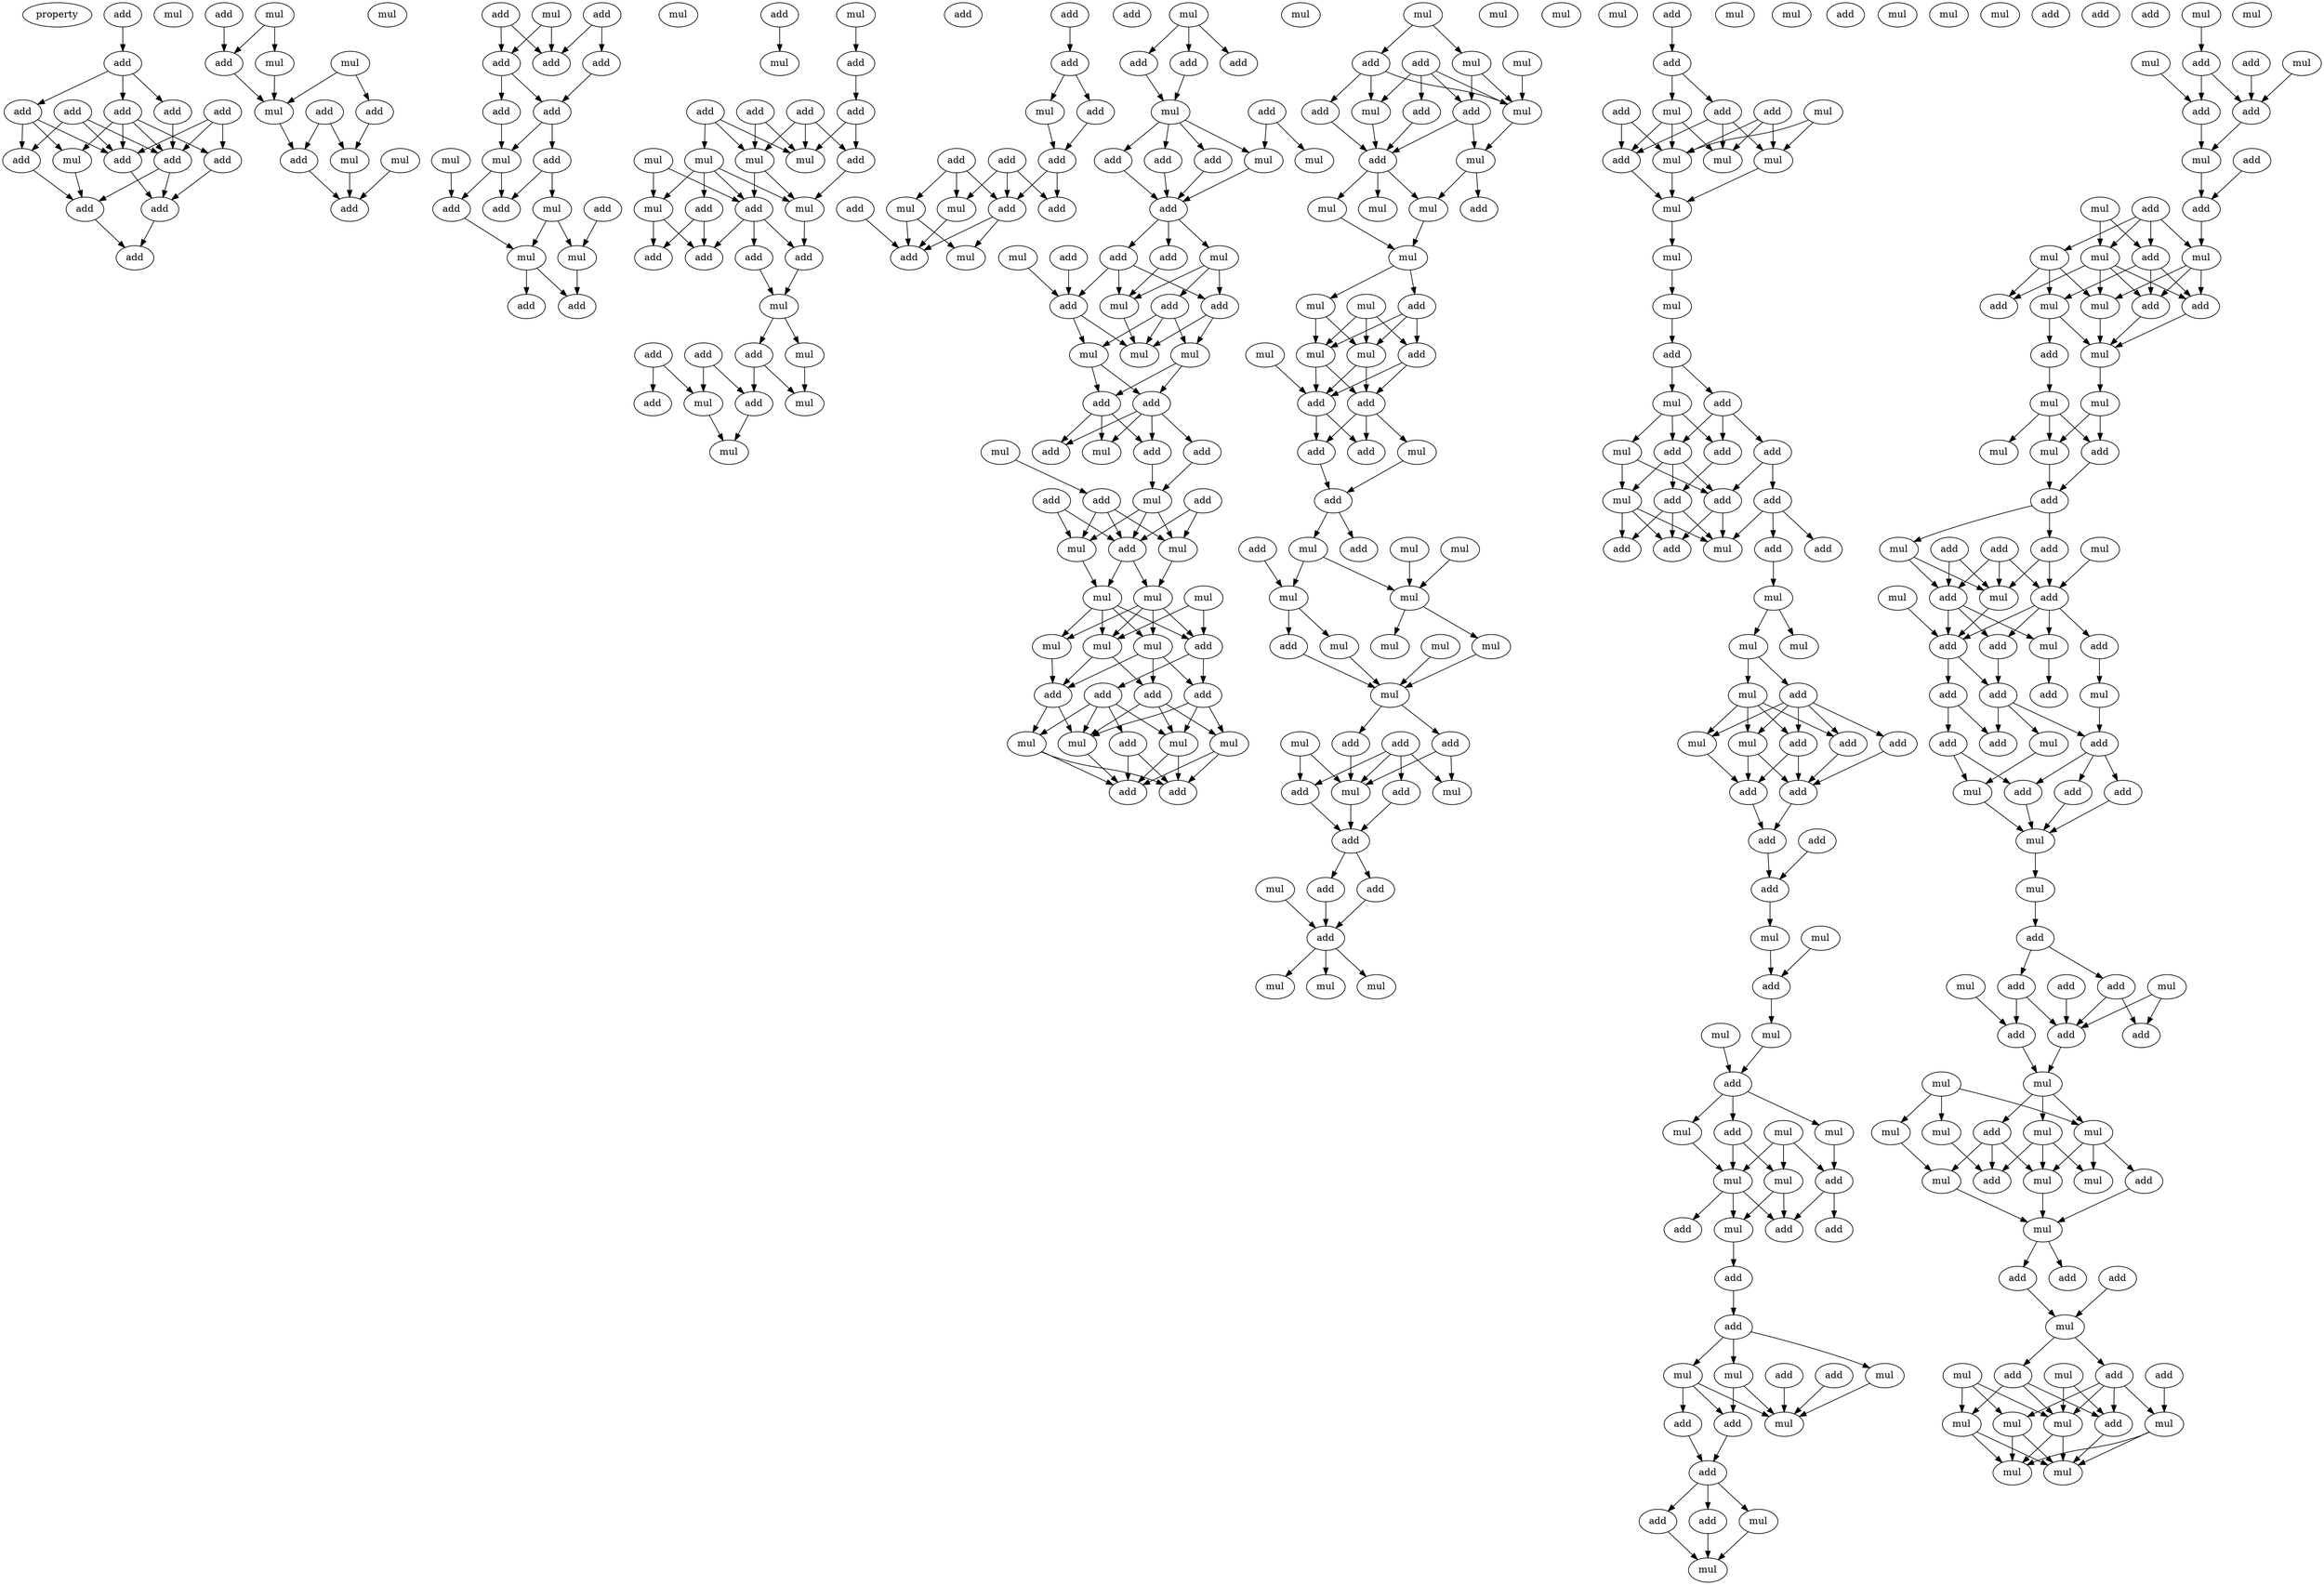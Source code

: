digraph {
    node [fontcolor=black]
    property [mul=2,lf=1.2]
    0 [ label = add ];
    1 [ label = add ];
    2 [ label = add ];
    3 [ label = add ];
    4 [ label = add ];
    5 [ label = add ];
    6 [ label = add ];
    7 [ label = add ];
    8 [ label = mul ];
    9 [ label = add ];
    10 [ label = add ];
    11 [ label = add ];
    12 [ label = add ];
    13 [ label = add ];
    14 [ label = mul ];
    15 [ label = add ];
    16 [ label = add ];
    17 [ label = mul ];
    18 [ label = mul ];
    19 [ label = mul ];
    20 [ label = add ];
    21 [ label = mul ];
    22 [ label = add ];
    23 [ label = mul ];
    24 [ label = add ];
    25 [ label = mul ];
    26 [ label = add ];
    27 [ label = mul ];
    28 [ label = add ];
    29 [ label = mul ];
    30 [ label = add ];
    31 [ label = add ];
    32 [ label = add ];
    33 [ label = add ];
    34 [ label = add ];
    35 [ label = add ];
    36 [ label = add ];
    37 [ label = add ];
    38 [ label = mul ];
    39 [ label = mul ];
    40 [ label = add ];
    41 [ label = add ];
    42 [ label = add ];
    43 [ label = mul ];
    44 [ label = mul ];
    45 [ label = mul ];
    46 [ label = add ];
    47 [ label = add ];
    48 [ label = mul ];
    49 [ label = add ];
    50 [ label = mul ];
    51 [ label = mul ];
    52 [ label = add ];
    53 [ label = add ];
    54 [ label = add ];
    55 [ label = add ];
    56 [ label = add ];
    57 [ label = add ];
    58 [ label = mul ];
    59 [ label = mul ];
    60 [ label = mul ];
    61 [ label = add ];
    62 [ label = mul ];
    63 [ label = mul ];
    64 [ label = mul ];
    65 [ label = add ];
    66 [ label = add ];
    67 [ label = add ];
    68 [ label = add ];
    69 [ label = add ];
    70 [ label = add ];
    71 [ label = mul ];
    72 [ label = add ];
    73 [ label = mul ];
    74 [ label = add ];
    75 [ label = add ];
    76 [ label = add ];
    77 [ label = add ];
    78 [ label = mul ];
    79 [ label = mul ];
    80 [ label = mul ];
    81 [ label = add ];
    82 [ label = add ];
    83 [ label = add ];
    84 [ label = mul ];
    85 [ label = add ];
    86 [ label = add ];
    87 [ label = add ];
    88 [ label = add ];
    89 [ label = add ];
    90 [ label = add ];
    91 [ label = add ];
    92 [ label = mul ];
    93 [ label = mul ];
    94 [ label = add ];
    95 [ label = mul ];
    96 [ label = mul ];
    97 [ label = add ];
    98 [ label = add ];
    99 [ label = add ];
    100 [ label = mul ];
    101 [ label = add ];
    102 [ label = add ];
    103 [ label = add ];
    104 [ label = mul ];
    105 [ label = add ];
    106 [ label = mul ];
    107 [ label = add ];
    108 [ label = mul ];
    109 [ label = mul ];
    110 [ label = add ];
    111 [ label = add ];
    112 [ label = add ];
    113 [ label = mul ];
    114 [ label = add ];
    115 [ label = add ];
    116 [ label = add ];
    117 [ label = mul ];
    118 [ label = mul ];
    119 [ label = mul ];
    120 [ label = add ];
    121 [ label = add ];
    122 [ label = add ];
    123 [ label = mul ];
    124 [ label = add ];
    125 [ label = mul ];
    126 [ label = add ];
    127 [ label = add ];
    128 [ label = mul ];
    129 [ label = add ];
    130 [ label = add ];
    131 [ label = add ];
    132 [ label = mul ];
    133 [ label = mul ];
    134 [ label = mul ];
    135 [ label = mul ];
    136 [ label = mul ];
    137 [ label = mul ];
    138 [ label = mul ];
    139 [ label = mul ];
    140 [ label = add ];
    141 [ label = add ];
    142 [ label = add ];
    143 [ label = add ];
    144 [ label = add ];
    145 [ label = add ];
    146 [ label = mul ];
    147 [ label = mul ];
    148 [ label = mul ];
    149 [ label = mul ];
    150 [ label = add ];
    151 [ label = add ];
    152 [ label = mul ];
    153 [ label = mul ];
    154 [ label = mul ];
    155 [ label = mul ];
    156 [ label = add ];
    157 [ label = add ];
    158 [ label = add ];
    159 [ label = add ];
    160 [ label = mul ];
    161 [ label = add ];
    162 [ label = mul ];
    163 [ label = add ];
    164 [ label = mul ];
    165 [ label = mul ];
    166 [ label = mul ];
    167 [ label = mul ];
    168 [ label = mul ];
    169 [ label = add ];
    170 [ label = mul ];
    171 [ label = mul ];
    172 [ label = mul ];
    173 [ label = add ];
    174 [ label = mul ];
    175 [ label = add ];
    176 [ label = mul ];
    177 [ label = mul ];
    178 [ label = add ];
    179 [ label = add ];
    180 [ label = add ];
    181 [ label = mul ];
    182 [ label = add ];
    183 [ label = add ];
    184 [ label = mul ];
    185 [ label = mul ];
    186 [ label = mul ];
    187 [ label = add ];
    188 [ label = add ];
    189 [ label = mul ];
    190 [ label = mul ];
    191 [ label = mul ];
    192 [ label = mul ];
    193 [ label = mul ];
    194 [ label = mul ];
    195 [ label = add ];
    196 [ label = mul ];
    197 [ label = add ];
    198 [ label = add ];
    199 [ label = mul ];
    200 [ label = add ];
    201 [ label = add ];
    202 [ label = add ];
    203 [ label = mul ];
    204 [ label = mul ];
    205 [ label = add ];
    206 [ label = mul ];
    207 [ label = mul ];
    208 [ label = add ];
    209 [ label = add ];
    210 [ label = add ];
    211 [ label = mul ];
    212 [ label = mul ];
    213 [ label = mul ];
    214 [ label = mul ];
    215 [ label = add ];
    216 [ label = add ];
    217 [ label = add ];
    218 [ label = mul ];
    219 [ label = mul ];
    220 [ label = add ];
    221 [ label = add ];
    222 [ label = mul ];
    223 [ label = mul ];
    224 [ label = mul ];
    225 [ label = add ];
    226 [ label = mul ];
    227 [ label = mul ];
    228 [ label = mul ];
    229 [ label = mul ];
    230 [ label = add ];
    231 [ label = mul ];
    232 [ label = add ];
    233 [ label = add ];
    234 [ label = mul ];
    235 [ label = add ];
    236 [ label = add ];
    237 [ label = add ];
    238 [ label = mul ];
    239 [ label = add ];
    240 [ label = add ];
    241 [ label = add ];
    242 [ label = add ];
    243 [ label = add ];
    244 [ label = mul ];
    245 [ label = add ];
    246 [ label = mul ];
    247 [ label = mul ];
    248 [ label = add ];
    249 [ label = mul ];
    250 [ label = mul ];
    251 [ label = mul ];
    252 [ label = add ];
    253 [ label = mul ];
    254 [ label = mul ];
    255 [ label = add ];
    256 [ label = add ];
    257 [ label = add ];
    258 [ label = add ];
    259 [ label = add ];
    260 [ label = add ];
    261 [ label = add ];
    262 [ label = mul ];
    263 [ label = add ];
    264 [ label = mul ];
    265 [ label = mul ];
    266 [ label = mul ];
    267 [ label = mul ];
    268 [ label = add ];
    269 [ label = add ];
    270 [ label = mul ];
    271 [ label = add ];
    272 [ label = mul ];
    273 [ label = add ];
    274 [ label = add ];
    275 [ label = mul ];
    276 [ label = mul ];
    277 [ label = mul ];
    278 [ label = mul ];
    279 [ label = mul ];
    280 [ label = add ];
    281 [ label = mul ];
    282 [ label = add ];
    283 [ label = add ];
    284 [ label = add ];
    285 [ label = add ];
    286 [ label = add ];
    287 [ label = add ];
    288 [ label = mul ];
    289 [ label = mul ];
    290 [ label = add ];
    291 [ label = mul ];
    292 [ label = mul ];
    293 [ label = add ];
    294 [ label = add ];
    295 [ label = add ];
    296 [ label = add ];
    297 [ label = add ];
    298 [ label = add ];
    299 [ label = mul ];
    300 [ label = mul ];
    301 [ label = mul ];
    302 [ label = add ];
    303 [ label = mul ];
    304 [ label = mul ];
    305 [ label = add ];
    306 [ label = add ];
    307 [ label = add ];
    308 [ label = mul ];
    309 [ label = add ];
    310 [ label = add ];
    311 [ label = add ];
    312 [ label = mul ];
    313 [ label = mul ];
    314 [ label = add ];
    315 [ label = mul ];
    316 [ label = mul ];
    317 [ label = add ];
    318 [ label = add ];
    319 [ label = add ];
    320 [ label = mul ];
    321 [ label = mul ];
    322 [ label = add ];
    323 [ label = mul ];
    324 [ label = mul ];
    325 [ label = mul ];
    326 [ label = mul ];
    327 [ label = mul ];
    328 [ label = add ];
    329 [ label = add ];
    330 [ label = add ];
    331 [ label = mul ];
    332 [ label = add ];
    333 [ label = add ];
    334 [ label = mul ];
    335 [ label = mul ];
    336 [ label = add ];
    337 [ label = add ];
    338 [ label = mul ];
    339 [ label = add ];
    340 [ label = mul ];
    341 [ label = add ];
    342 [ label = add ];
    343 [ label = add ];
    344 [ label = add ];
    345 [ label = mul ];
    346 [ label = add ];
    347 [ label = add ];
    348 [ label = mul ];
    349 [ label = add ];
    350 [ label = add ];
    351 [ label = add ];
    352 [ label = mul ];
    353 [ label = add ];
    354 [ label = add ];
    355 [ label = mul ];
    356 [ label = mul ];
    357 [ label = add ];
    358 [ label = add ];
    359 [ label = add ];
    360 [ label = mul ];
    361 [ label = add ];
    362 [ label = mul ];
    363 [ label = add ];
    364 [ label = add ];
    365 [ label = add ];
    366 [ label = mul ];
    367 [ label = mul ];
    368 [ label = mul ];
    369 [ label = add ];
    370 [ label = mul ];
    371 [ label = mul ];
    372 [ label = mul ];
    373 [ label = mul ];
    374 [ label = add ];
    375 [ label = mul ];
    376 [ label = add ];
    377 [ label = mul ];
    378 [ label = mul ];
    379 [ label = add ];
    380 [ label = mul ];
    381 [ label = add ];
    382 [ label = add ];
    383 [ label = mul ];
    384 [ label = mul ];
    385 [ label = add ];
    386 [ label = add ];
    387 [ label = mul ];
    388 [ label = add ];
    389 [ label = mul ];
    390 [ label = mul ];
    391 [ label = mul ];
    392 [ label = mul ];
    393 [ label = add ];
    394 [ label = mul ];
    395 [ label = mul ];
    0 -> 1 [ name = 0 ];
    1 -> 2 [ name = 1 ];
    1 -> 3 [ name = 2 ];
    1 -> 5 [ name = 3 ];
    2 -> 7 [ name = 4 ];
    2 -> 8 [ name = 5 ];
    2 -> 11 [ name = 6 ];
    3 -> 9 [ name = 7 ];
    4 -> 7 [ name = 8 ];
    4 -> 9 [ name = 9 ];
    4 -> 11 [ name = 10 ];
    5 -> 7 [ name = 11 ];
    5 -> 8 [ name = 12 ];
    5 -> 9 [ name = 13 ];
    5 -> 10 [ name = 14 ];
    6 -> 7 [ name = 15 ];
    6 -> 9 [ name = 16 ];
    6 -> 10 [ name = 17 ];
    7 -> 13 [ name = 18 ];
    8 -> 12 [ name = 19 ];
    9 -> 12 [ name = 20 ];
    9 -> 13 [ name = 21 ];
    10 -> 13 [ name = 22 ];
    11 -> 12 [ name = 23 ];
    12 -> 15 [ name = 24 ];
    13 -> 15 [ name = 25 ];
    16 -> 20 [ name = 26 ];
    18 -> 19 [ name = 27 ];
    18 -> 20 [ name = 28 ];
    19 -> 23 [ name = 29 ];
    20 -> 23 [ name = 30 ];
    21 -> 23 [ name = 31 ];
    21 -> 24 [ name = 32 ];
    22 -> 25 [ name = 33 ];
    22 -> 26 [ name = 34 ];
    23 -> 26 [ name = 35 ];
    24 -> 25 [ name = 36 ];
    25 -> 28 [ name = 37 ];
    26 -> 28 [ name = 38 ];
    27 -> 28 [ name = 39 ];
    29 -> 32 [ name = 40 ];
    29 -> 33 [ name = 41 ];
    30 -> 32 [ name = 42 ];
    30 -> 33 [ name = 43 ];
    31 -> 32 [ name = 44 ];
    31 -> 34 [ name = 45 ];
    33 -> 35 [ name = 46 ];
    33 -> 36 [ name = 47 ];
    34 -> 35 [ name = 48 ];
    35 -> 37 [ name = 49 ];
    35 -> 39 [ name = 50 ];
    36 -> 39 [ name = 51 ];
    37 -> 42 [ name = 52 ];
    37 -> 43 [ name = 53 ];
    38 -> 41 [ name = 54 ];
    39 -> 41 [ name = 55 ];
    39 -> 42 [ name = 56 ];
    40 -> 44 [ name = 57 ];
    41 -> 45 [ name = 58 ];
    43 -> 44 [ name = 59 ];
    43 -> 45 [ name = 60 ];
    44 -> 47 [ name = 61 ];
    45 -> 46 [ name = 62 ];
    45 -> 47 [ name = 63 ];
    49 -> 50 [ name = 64 ];
    51 -> 53 [ name = 65 ];
    53 -> 56 [ name = 66 ];
    54 -> 60 [ name = 67 ];
    54 -> 61 [ name = 68 ];
    54 -> 62 [ name = 69 ];
    55 -> 60 [ name = 70 ];
    55 -> 62 [ name = 71 ];
    56 -> 61 [ name = 72 ];
    56 -> 62 [ name = 73 ];
    57 -> 59 [ name = 74 ];
    57 -> 60 [ name = 75 ];
    57 -> 62 [ name = 76 ];
    58 -> 64 [ name = 77 ];
    58 -> 66 [ name = 78 ];
    59 -> 63 [ name = 79 ];
    59 -> 64 [ name = 80 ];
    59 -> 65 [ name = 81 ];
    59 -> 66 [ name = 82 ];
    60 -> 63 [ name = 83 ];
    60 -> 66 [ name = 84 ];
    61 -> 63 [ name = 85 ];
    63 -> 68 [ name = 86 ];
    64 -> 69 [ name = 87 ];
    64 -> 70 [ name = 88 ];
    65 -> 69 [ name = 89 ];
    65 -> 70 [ name = 90 ];
    66 -> 67 [ name = 91 ];
    66 -> 68 [ name = 92 ];
    66 -> 69 [ name = 93 ];
    67 -> 71 [ name = 94 ];
    68 -> 71 [ name = 95 ];
    71 -> 72 [ name = 96 ];
    71 -> 73 [ name = 97 ];
    72 -> 77 [ name = 98 ];
    72 -> 79 [ name = 99 ];
    73 -> 79 [ name = 100 ];
    74 -> 76 [ name = 101 ];
    74 -> 78 [ name = 102 ];
    75 -> 77 [ name = 103 ];
    75 -> 78 [ name = 104 ];
    77 -> 80 [ name = 105 ];
    78 -> 80 [ name = 106 ];
    81 -> 83 [ name = 107 ];
    83 -> 84 [ name = 108 ];
    83 -> 85 [ name = 109 ];
    84 -> 86 [ name = 110 ];
    85 -> 86 [ name = 111 ];
    86 -> 90 [ name = 112 ];
    86 -> 91 [ name = 113 ];
    87 -> 90 [ name = 114 ];
    87 -> 92 [ name = 115 ];
    87 -> 93 [ name = 116 ];
    88 -> 90 [ name = 117 ];
    88 -> 91 [ name = 118 ];
    88 -> 92 [ name = 119 ];
    89 -> 94 [ name = 120 ];
    90 -> 94 [ name = 121 ];
    90 -> 95 [ name = 122 ];
    92 -> 94 [ name = 123 ];
    93 -> 94 [ name = 124 ];
    93 -> 95 [ name = 125 ];
    96 -> 97 [ name = 126 ];
    96 -> 98 [ name = 127 ];
    96 -> 99 [ name = 128 ];
    97 -> 100 [ name = 129 ];
    98 -> 100 [ name = 130 ];
    100 -> 102 [ name = 131 ];
    100 -> 103 [ name = 132 ];
    100 -> 105 [ name = 133 ];
    100 -> 106 [ name = 134 ];
    101 -> 104 [ name = 135 ];
    101 -> 106 [ name = 136 ];
    102 -> 107 [ name = 137 ];
    103 -> 107 [ name = 138 ];
    105 -> 107 [ name = 139 ];
    106 -> 107 [ name = 140 ];
    107 -> 108 [ name = 141 ];
    107 -> 110 [ name = 142 ];
    107 -> 111 [ name = 143 ];
    108 -> 113 [ name = 144 ];
    108 -> 114 [ name = 145 ];
    108 -> 115 [ name = 146 ];
    109 -> 116 [ name = 147 ];
    110 -> 113 [ name = 148 ];
    111 -> 113 [ name = 149 ];
    111 -> 115 [ name = 150 ];
    111 -> 116 [ name = 151 ];
    112 -> 116 [ name = 152 ];
    113 -> 118 [ name = 153 ];
    114 -> 117 [ name = 154 ];
    114 -> 118 [ name = 155 ];
    114 -> 119 [ name = 156 ];
    115 -> 118 [ name = 157 ];
    115 -> 119 [ name = 158 ];
    116 -> 117 [ name = 159 ];
    116 -> 118 [ name = 160 ];
    117 -> 120 [ name = 161 ];
    117 -> 121 [ name = 162 ];
    119 -> 120 [ name = 163 ];
    119 -> 121 [ name = 164 ];
    120 -> 122 [ name = 165 ];
    120 -> 123 [ name = 166 ];
    120 -> 124 [ name = 167 ];
    120 -> 126 [ name = 168 ];
    121 -> 122 [ name = 169 ];
    121 -> 123 [ name = 170 ];
    121 -> 124 [ name = 171 ];
    124 -> 128 [ name = 172 ];
    125 -> 130 [ name = 173 ];
    126 -> 128 [ name = 174 ];
    127 -> 131 [ name = 175 ];
    127 -> 132 [ name = 176 ];
    128 -> 131 [ name = 177 ];
    128 -> 132 [ name = 178 ];
    128 -> 133 [ name = 179 ];
    129 -> 131 [ name = 180 ];
    129 -> 133 [ name = 181 ];
    130 -> 131 [ name = 182 ];
    130 -> 132 [ name = 183 ];
    130 -> 133 [ name = 184 ];
    131 -> 135 [ name = 185 ];
    131 -> 136 [ name = 186 ];
    132 -> 135 [ name = 187 ];
    133 -> 136 [ name = 188 ];
    134 -> 137 [ name = 189 ];
    134 -> 140 [ name = 190 ];
    135 -> 137 [ name = 191 ];
    135 -> 138 [ name = 192 ];
    135 -> 139 [ name = 193 ];
    135 -> 140 [ name = 194 ];
    136 -> 137 [ name = 195 ];
    136 -> 138 [ name = 196 ];
    136 -> 139 [ name = 197 ];
    136 -> 140 [ name = 198 ];
    137 -> 141 [ name = 199 ];
    137 -> 144 [ name = 200 ];
    138 -> 141 [ name = 201 ];
    138 -> 143 [ name = 202 ];
    138 -> 144 [ name = 203 ];
    139 -> 141 [ name = 204 ];
    140 -> 142 [ name = 205 ];
    140 -> 143 [ name = 206 ];
    141 -> 148 [ name = 207 ];
    141 -> 149 [ name = 208 ];
    142 -> 145 [ name = 209 ];
    142 -> 147 [ name = 210 ];
    142 -> 148 [ name = 211 ];
    142 -> 149 [ name = 212 ];
    143 -> 146 [ name = 213 ];
    143 -> 147 [ name = 214 ];
    143 -> 148 [ name = 215 ];
    144 -> 146 [ name = 216 ];
    144 -> 147 [ name = 217 ];
    144 -> 148 [ name = 218 ];
    145 -> 150 [ name = 219 ];
    145 -> 151 [ name = 220 ];
    146 -> 150 [ name = 221 ];
    146 -> 151 [ name = 222 ];
    147 -> 150 [ name = 223 ];
    147 -> 151 [ name = 224 ];
    148 -> 151 [ name = 225 ];
    149 -> 150 [ name = 226 ];
    149 -> 151 [ name = 227 ];
    153 -> 155 [ name = 228 ];
    153 -> 157 [ name = 229 ];
    154 -> 162 [ name = 230 ];
    155 -> 158 [ name = 231 ];
    155 -> 162 [ name = 232 ];
    156 -> 158 [ name = 233 ];
    156 -> 159 [ name = 234 ];
    156 -> 160 [ name = 235 ];
    156 -> 162 [ name = 236 ];
    157 -> 160 [ name = 237 ];
    157 -> 161 [ name = 238 ];
    157 -> 162 [ name = 239 ];
    158 -> 163 [ name = 240 ];
    158 -> 164 [ name = 241 ];
    159 -> 163 [ name = 242 ];
    160 -> 163 [ name = 243 ];
    161 -> 163 [ name = 244 ];
    162 -> 164 [ name = 245 ];
    163 -> 166 [ name = 246 ];
    163 -> 167 [ name = 247 ];
    163 -> 168 [ name = 248 ];
    164 -> 166 [ name = 249 ];
    164 -> 169 [ name = 250 ];
    166 -> 170 [ name = 251 ];
    167 -> 170 [ name = 252 ];
    170 -> 171 [ name = 253 ];
    170 -> 173 [ name = 254 ];
    171 -> 174 [ name = 255 ];
    171 -> 176 [ name = 256 ];
    172 -> 174 [ name = 257 ];
    172 -> 175 [ name = 258 ];
    172 -> 176 [ name = 259 ];
    173 -> 174 [ name = 260 ];
    173 -> 175 [ name = 261 ];
    173 -> 176 [ name = 262 ];
    174 -> 178 [ name = 263 ];
    174 -> 179 [ name = 264 ];
    175 -> 178 [ name = 265 ];
    175 -> 179 [ name = 266 ];
    176 -> 178 [ name = 267 ];
    176 -> 179 [ name = 268 ];
    177 -> 179 [ name = 269 ];
    178 -> 180 [ name = 270 ];
    178 -> 181 [ name = 271 ];
    178 -> 182 [ name = 272 ];
    179 -> 180 [ name = 273 ];
    179 -> 182 [ name = 274 ];
    180 -> 183 [ name = 275 ];
    181 -> 183 [ name = 276 ];
    183 -> 184 [ name = 277 ];
    183 -> 188 [ name = 278 ];
    184 -> 189 [ name = 279 ];
    184 -> 190 [ name = 280 ];
    185 -> 190 [ name = 281 ];
    186 -> 190 [ name = 282 ];
    187 -> 189 [ name = 283 ];
    189 -> 193 [ name = 284 ];
    189 -> 195 [ name = 285 ];
    190 -> 191 [ name = 286 ];
    190 -> 192 [ name = 287 ];
    192 -> 196 [ name = 288 ];
    193 -> 196 [ name = 289 ];
    194 -> 196 [ name = 290 ];
    195 -> 196 [ name = 291 ];
    196 -> 197 [ name = 292 ];
    196 -> 198 [ name = 293 ];
    197 -> 203 [ name = 294 ];
    197 -> 204 [ name = 295 ];
    198 -> 204 [ name = 296 ];
    199 -> 202 [ name = 297 ];
    199 -> 204 [ name = 298 ];
    200 -> 201 [ name = 299 ];
    200 -> 202 [ name = 300 ];
    200 -> 203 [ name = 301 ];
    200 -> 204 [ name = 302 ];
    201 -> 205 [ name = 303 ];
    202 -> 205 [ name = 304 ];
    204 -> 205 [ name = 305 ];
    205 -> 208 [ name = 306 ];
    205 -> 209 [ name = 307 ];
    207 -> 210 [ name = 308 ];
    208 -> 210 [ name = 309 ];
    209 -> 210 [ name = 310 ];
    210 -> 211 [ name = 311 ];
    210 -> 212 [ name = 312 ];
    210 -> 214 [ name = 313 ];
    215 -> 216 [ name = 314 ];
    216 -> 219 [ name = 315 ];
    216 -> 221 [ name = 316 ];
    217 -> 224 [ name = 317 ];
    217 -> 225 [ name = 318 ];
    218 -> 222 [ name = 319 ];
    218 -> 224 [ name = 320 ];
    219 -> 223 [ name = 321 ];
    219 -> 224 [ name = 322 ];
    219 -> 225 [ name = 323 ];
    220 -> 222 [ name = 324 ];
    220 -> 223 [ name = 325 ];
    220 -> 224 [ name = 326 ];
    221 -> 222 [ name = 327 ];
    221 -> 223 [ name = 328 ];
    221 -> 225 [ name = 329 ];
    222 -> 226 [ name = 330 ];
    224 -> 226 [ name = 331 ];
    225 -> 226 [ name = 332 ];
    226 -> 228 [ name = 333 ];
    228 -> 229 [ name = 334 ];
    229 -> 230 [ name = 335 ];
    230 -> 231 [ name = 336 ];
    230 -> 232 [ name = 337 ];
    231 -> 234 [ name = 338 ];
    231 -> 235 [ name = 339 ];
    231 -> 236 [ name = 340 ];
    232 -> 233 [ name = 341 ];
    232 -> 235 [ name = 342 ];
    232 -> 236 [ name = 343 ];
    233 -> 239 [ name = 344 ];
    233 -> 240 [ name = 345 ];
    234 -> 238 [ name = 346 ];
    234 -> 239 [ name = 347 ];
    235 -> 237 [ name = 348 ];
    236 -> 237 [ name = 349 ];
    236 -> 238 [ name = 350 ];
    236 -> 239 [ name = 351 ];
    237 -> 243 [ name = 352 ];
    237 -> 244 [ name = 353 ];
    237 -> 245 [ name = 354 ];
    238 -> 243 [ name = 355 ];
    238 -> 244 [ name = 356 ];
    238 -> 245 [ name = 357 ];
    239 -> 244 [ name = 358 ];
    239 -> 245 [ name = 359 ];
    240 -> 241 [ name = 360 ];
    240 -> 242 [ name = 361 ];
    240 -> 244 [ name = 362 ];
    242 -> 246 [ name = 363 ];
    246 -> 249 [ name = 364 ];
    246 -> 250 [ name = 365 ];
    249 -> 251 [ name = 366 ];
    249 -> 252 [ name = 367 ];
    251 -> 253 [ name = 368 ];
    251 -> 254 [ name = 369 ];
    251 -> 255 [ name = 370 ];
    251 -> 256 [ name = 371 ];
    252 -> 253 [ name = 372 ];
    252 -> 254 [ name = 373 ];
    252 -> 255 [ name = 374 ];
    252 -> 256 [ name = 375 ];
    252 -> 257 [ name = 376 ];
    253 -> 258 [ name = 377 ];
    253 -> 259 [ name = 378 ];
    254 -> 259 [ name = 379 ];
    255 -> 258 [ name = 380 ];
    256 -> 258 [ name = 381 ];
    256 -> 259 [ name = 382 ];
    257 -> 258 [ name = 383 ];
    258 -> 260 [ name = 384 ];
    259 -> 260 [ name = 385 ];
    260 -> 263 [ name = 386 ];
    261 -> 263 [ name = 387 ];
    263 -> 264 [ name = 388 ];
    264 -> 268 [ name = 389 ];
    266 -> 268 [ name = 390 ];
    268 -> 272 [ name = 391 ];
    270 -> 273 [ name = 392 ];
    272 -> 273 [ name = 393 ];
    273 -> 274 [ name = 394 ];
    273 -> 275 [ name = 395 ];
    273 -> 276 [ name = 396 ];
    274 -> 278 [ name = 397 ];
    274 -> 279 [ name = 398 ];
    275 -> 278 [ name = 399 ];
    276 -> 280 [ name = 400 ];
    277 -> 278 [ name = 401 ];
    277 -> 279 [ name = 402 ];
    277 -> 280 [ name = 403 ];
    278 -> 281 [ name = 404 ];
    278 -> 282 [ name = 405 ];
    278 -> 284 [ name = 406 ];
    279 -> 281 [ name = 407 ];
    279 -> 284 [ name = 408 ];
    280 -> 283 [ name = 409 ];
    280 -> 284 [ name = 410 ];
    281 -> 285 [ name = 411 ];
    285 -> 286 [ name = 412 ];
    286 -> 288 [ name = 413 ];
    286 -> 289 [ name = 414 ];
    286 -> 291 [ name = 415 ];
    287 -> 292 [ name = 416 ];
    288 -> 292 [ name = 417 ];
    288 -> 294 [ name = 418 ];
    289 -> 292 [ name = 419 ];
    290 -> 292 [ name = 420 ];
    291 -> 292 [ name = 421 ];
    291 -> 293 [ name = 422 ];
    291 -> 294 [ name = 423 ];
    293 -> 295 [ name = 424 ];
    294 -> 295 [ name = 425 ];
    295 -> 296 [ name = 426 ];
    295 -> 297 [ name = 427 ];
    295 -> 299 [ name = 428 ];
    296 -> 300 [ name = 429 ];
    297 -> 300 [ name = 430 ];
    299 -> 300 [ name = 431 ];
    301 -> 305 [ name = 432 ];
    302 -> 307 [ name = 433 ];
    303 -> 306 [ name = 434 ];
    304 -> 307 [ name = 435 ];
    305 -> 306 [ name = 436 ];
    305 -> 307 [ name = 437 ];
    306 -> 308 [ name = 438 ];
    307 -> 308 [ name = 439 ];
    308 -> 310 [ name = 440 ];
    309 -> 310 [ name = 441 ];
    310 -> 316 [ name = 442 ];
    311 -> 313 [ name = 443 ];
    311 -> 314 [ name = 444 ];
    311 -> 315 [ name = 445 ];
    311 -> 316 [ name = 446 ];
    312 -> 313 [ name = 447 ];
    312 -> 314 [ name = 448 ];
    313 -> 317 [ name = 449 ];
    313 -> 318 [ name = 450 ];
    313 -> 319 [ name = 451 ];
    313 -> 320 [ name = 452 ];
    314 -> 317 [ name = 453 ];
    314 -> 319 [ name = 454 ];
    314 -> 321 [ name = 455 ];
    315 -> 318 [ name = 456 ];
    315 -> 320 [ name = 457 ];
    315 -> 321 [ name = 458 ];
    316 -> 317 [ name = 459 ];
    316 -> 319 [ name = 460 ];
    316 -> 320 [ name = 461 ];
    317 -> 323 [ name = 462 ];
    319 -> 323 [ name = 463 ];
    320 -> 323 [ name = 464 ];
    321 -> 322 [ name = 465 ];
    321 -> 323 [ name = 466 ];
    322 -> 325 [ name = 467 ];
    323 -> 324 [ name = 468 ];
    324 -> 327 [ name = 469 ];
    324 -> 328 [ name = 470 ];
    325 -> 326 [ name = 471 ];
    325 -> 327 [ name = 472 ];
    325 -> 328 [ name = 473 ];
    327 -> 329 [ name = 474 ];
    328 -> 329 [ name = 475 ];
    329 -> 330 [ name = 476 ];
    329 -> 331 [ name = 477 ];
    330 -> 335 [ name = 478 ];
    330 -> 337 [ name = 479 ];
    331 -> 335 [ name = 480 ];
    331 -> 336 [ name = 481 ];
    332 -> 335 [ name = 482 ];
    332 -> 336 [ name = 483 ];
    333 -> 335 [ name = 484 ];
    333 -> 336 [ name = 485 ];
    333 -> 337 [ name = 486 ];
    334 -> 337 [ name = 487 ];
    335 -> 342 [ name = 488 ];
    336 -> 340 [ name = 489 ];
    336 -> 341 [ name = 490 ];
    336 -> 342 [ name = 491 ];
    337 -> 339 [ name = 492 ];
    337 -> 340 [ name = 493 ];
    337 -> 341 [ name = 494 ];
    337 -> 342 [ name = 495 ];
    338 -> 342 [ name = 496 ];
    339 -> 345 [ name = 497 ];
    340 -> 344 [ name = 498 ];
    341 -> 343 [ name = 499 ];
    342 -> 343 [ name = 500 ];
    342 -> 346 [ name = 501 ];
    343 -> 347 [ name = 502 ];
    343 -> 348 [ name = 503 ];
    343 -> 349 [ name = 504 ];
    345 -> 347 [ name = 505 ];
    346 -> 349 [ name = 506 ];
    346 -> 350 [ name = 507 ];
    347 -> 351 [ name = 508 ];
    347 -> 353 [ name = 509 ];
    347 -> 354 [ name = 510 ];
    348 -> 352 [ name = 511 ];
    350 -> 351 [ name = 512 ];
    350 -> 352 [ name = 513 ];
    351 -> 355 [ name = 514 ];
    352 -> 355 [ name = 515 ];
    353 -> 355 [ name = 516 ];
    354 -> 355 [ name = 517 ];
    355 -> 356 [ name = 518 ];
    356 -> 357 [ name = 519 ];
    357 -> 358 [ name = 520 ];
    357 -> 359 [ name = 521 ];
    358 -> 363 [ name = 522 ];
    358 -> 365 [ name = 523 ];
    359 -> 363 [ name = 524 ];
    359 -> 364 [ name = 525 ];
    360 -> 364 [ name = 526 ];
    361 -> 363 [ name = 527 ];
    362 -> 363 [ name = 528 ];
    362 -> 365 [ name = 529 ];
    363 -> 367 [ name = 530 ];
    364 -> 367 [ name = 531 ];
    366 -> 368 [ name = 532 ];
    366 -> 370 [ name = 533 ];
    366 -> 371 [ name = 534 ];
    367 -> 368 [ name = 535 ];
    367 -> 369 [ name = 536 ];
    367 -> 372 [ name = 537 ];
    368 -> 373 [ name = 538 ];
    368 -> 376 [ name = 539 ];
    368 -> 377 [ name = 540 ];
    369 -> 374 [ name = 541 ];
    369 -> 375 [ name = 542 ];
    369 -> 377 [ name = 543 ];
    370 -> 375 [ name = 544 ];
    371 -> 374 [ name = 545 ];
    372 -> 373 [ name = 546 ];
    372 -> 374 [ name = 547 ];
    372 -> 377 [ name = 548 ];
    375 -> 378 [ name = 549 ];
    376 -> 378 [ name = 550 ];
    377 -> 378 [ name = 551 ];
    378 -> 381 [ name = 552 ];
    378 -> 382 [ name = 553 ];
    379 -> 383 [ name = 554 ];
    381 -> 383 [ name = 555 ];
    383 -> 386 [ name = 556 ];
    383 -> 388 [ name = 557 ];
    384 -> 389 [ name = 558 ];
    384 -> 390 [ name = 559 ];
    384 -> 392 [ name = 560 ];
    385 -> 391 [ name = 561 ];
    386 -> 389 [ name = 562 ];
    386 -> 390 [ name = 563 ];
    386 -> 393 [ name = 564 ];
    387 -> 389 [ name = 565 ];
    387 -> 393 [ name = 566 ];
    388 -> 389 [ name = 567 ];
    388 -> 391 [ name = 568 ];
    388 -> 392 [ name = 569 ];
    388 -> 393 [ name = 570 ];
    389 -> 394 [ name = 571 ];
    389 -> 395 [ name = 572 ];
    390 -> 394 [ name = 573 ];
    390 -> 395 [ name = 574 ];
    391 -> 394 [ name = 575 ];
    391 -> 395 [ name = 576 ];
    392 -> 394 [ name = 577 ];
    392 -> 395 [ name = 578 ];
    393 -> 395 [ name = 579 ];
}
